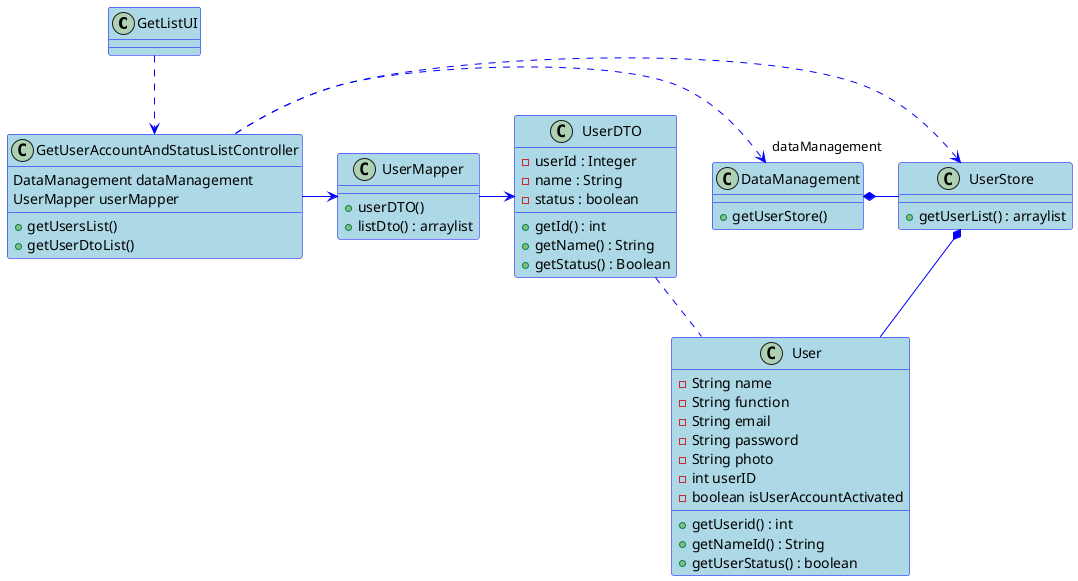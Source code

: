 @startuml
'https://plantuml.com/class-diagram

class GetListUI #line:blue;back:lightblue
class GetUserAccountAndStatusListController
class DataManagement
class UserStore
class UserMapper
class UserDTO
class User

class GetUserAccountAndStatusListController #line:blue;back:lightblue{
DataManagement dataManagement
UserMapper userMapper
+getUsersList()
+getUserDtoList()
}

class DataManagement #line:blue;back:lightblue{
+getUserStore()
}

class UserStore #line:blue;back:lightblue{
+getUserList() : arraylist
}

class UserMapper #line:blue;back:lightblue{
+userDTO()
+listDto() : arraylist
}

class User #line:blue;back:lightblue{
-String name
-String function
-String email
-String password
-String photo
-int userID
-boolean isUserAccountActivated
+getUserid() : int
+getNameId() : String
+getUserStatus() : boolean
}

class UserDTO #line:blue;back:lightblue{
-userId : Integer
-name : String
-status : boolean
+getId() : int
+getName() : String
+getStatus() : Boolean
}


GetListUI ..> GetUserAccountAndStatusListController #blue
GetUserAccountAndStatusListController .> "dataManagement" DataManagement #blue
GetUserAccountAndStatusListController .> UserStore #blue
GetUserAccountAndStatusListController -> UserMapper #blue
DataManagement *- UserStore #blue
UserStore *-- User #blue
UserMapper -> UserDTO #blue
UserDTO .. User #blue


@enduml